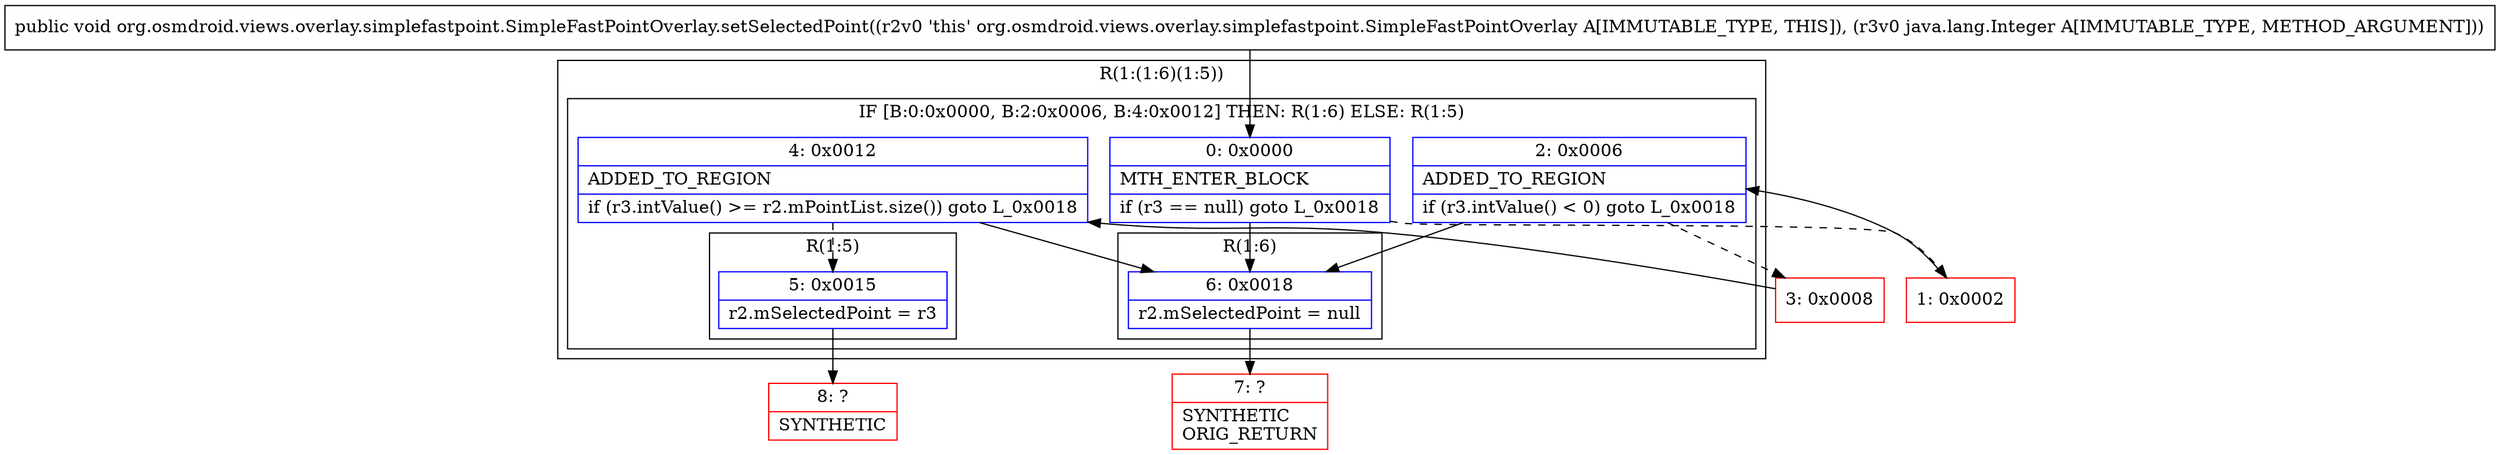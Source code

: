 digraph "CFG fororg.osmdroid.views.overlay.simplefastpoint.SimpleFastPointOverlay.setSelectedPoint(Ljava\/lang\/Integer;)V" {
subgraph cluster_Region_1337060150 {
label = "R(1:(1:6)(1:5))";
node [shape=record,color=blue];
subgraph cluster_IfRegion_885878777 {
label = "IF [B:0:0x0000, B:2:0x0006, B:4:0x0012] THEN: R(1:6) ELSE: R(1:5)";
node [shape=record,color=blue];
Node_0 [shape=record,label="{0\:\ 0x0000|MTH_ENTER_BLOCK\l|if (r3 == null) goto L_0x0018\l}"];
Node_2 [shape=record,label="{2\:\ 0x0006|ADDED_TO_REGION\l|if (r3.intValue() \< 0) goto L_0x0018\l}"];
Node_4 [shape=record,label="{4\:\ 0x0012|ADDED_TO_REGION\l|if (r3.intValue() \>= r2.mPointList.size()) goto L_0x0018\l}"];
subgraph cluster_Region_154778319 {
label = "R(1:6)";
node [shape=record,color=blue];
Node_6 [shape=record,label="{6\:\ 0x0018|r2.mSelectedPoint = null\l}"];
}
subgraph cluster_Region_1882561552 {
label = "R(1:5)";
node [shape=record,color=blue];
Node_5 [shape=record,label="{5\:\ 0x0015|r2.mSelectedPoint = r3\l}"];
}
}
}
Node_1 [shape=record,color=red,label="{1\:\ 0x0002}"];
Node_3 [shape=record,color=red,label="{3\:\ 0x0008}"];
Node_7 [shape=record,color=red,label="{7\:\ ?|SYNTHETIC\lORIG_RETURN\l}"];
Node_8 [shape=record,color=red,label="{8\:\ ?|SYNTHETIC\l}"];
MethodNode[shape=record,label="{public void org.osmdroid.views.overlay.simplefastpoint.SimpleFastPointOverlay.setSelectedPoint((r2v0 'this' org.osmdroid.views.overlay.simplefastpoint.SimpleFastPointOverlay A[IMMUTABLE_TYPE, THIS]), (r3v0 java.lang.Integer A[IMMUTABLE_TYPE, METHOD_ARGUMENT])) }"];
MethodNode -> Node_0;
Node_0 -> Node_1[style=dashed];
Node_0 -> Node_6;
Node_2 -> Node_3[style=dashed];
Node_2 -> Node_6;
Node_4 -> Node_5[style=dashed];
Node_4 -> Node_6;
Node_6 -> Node_7;
Node_5 -> Node_8;
Node_1 -> Node_2;
Node_3 -> Node_4;
}

